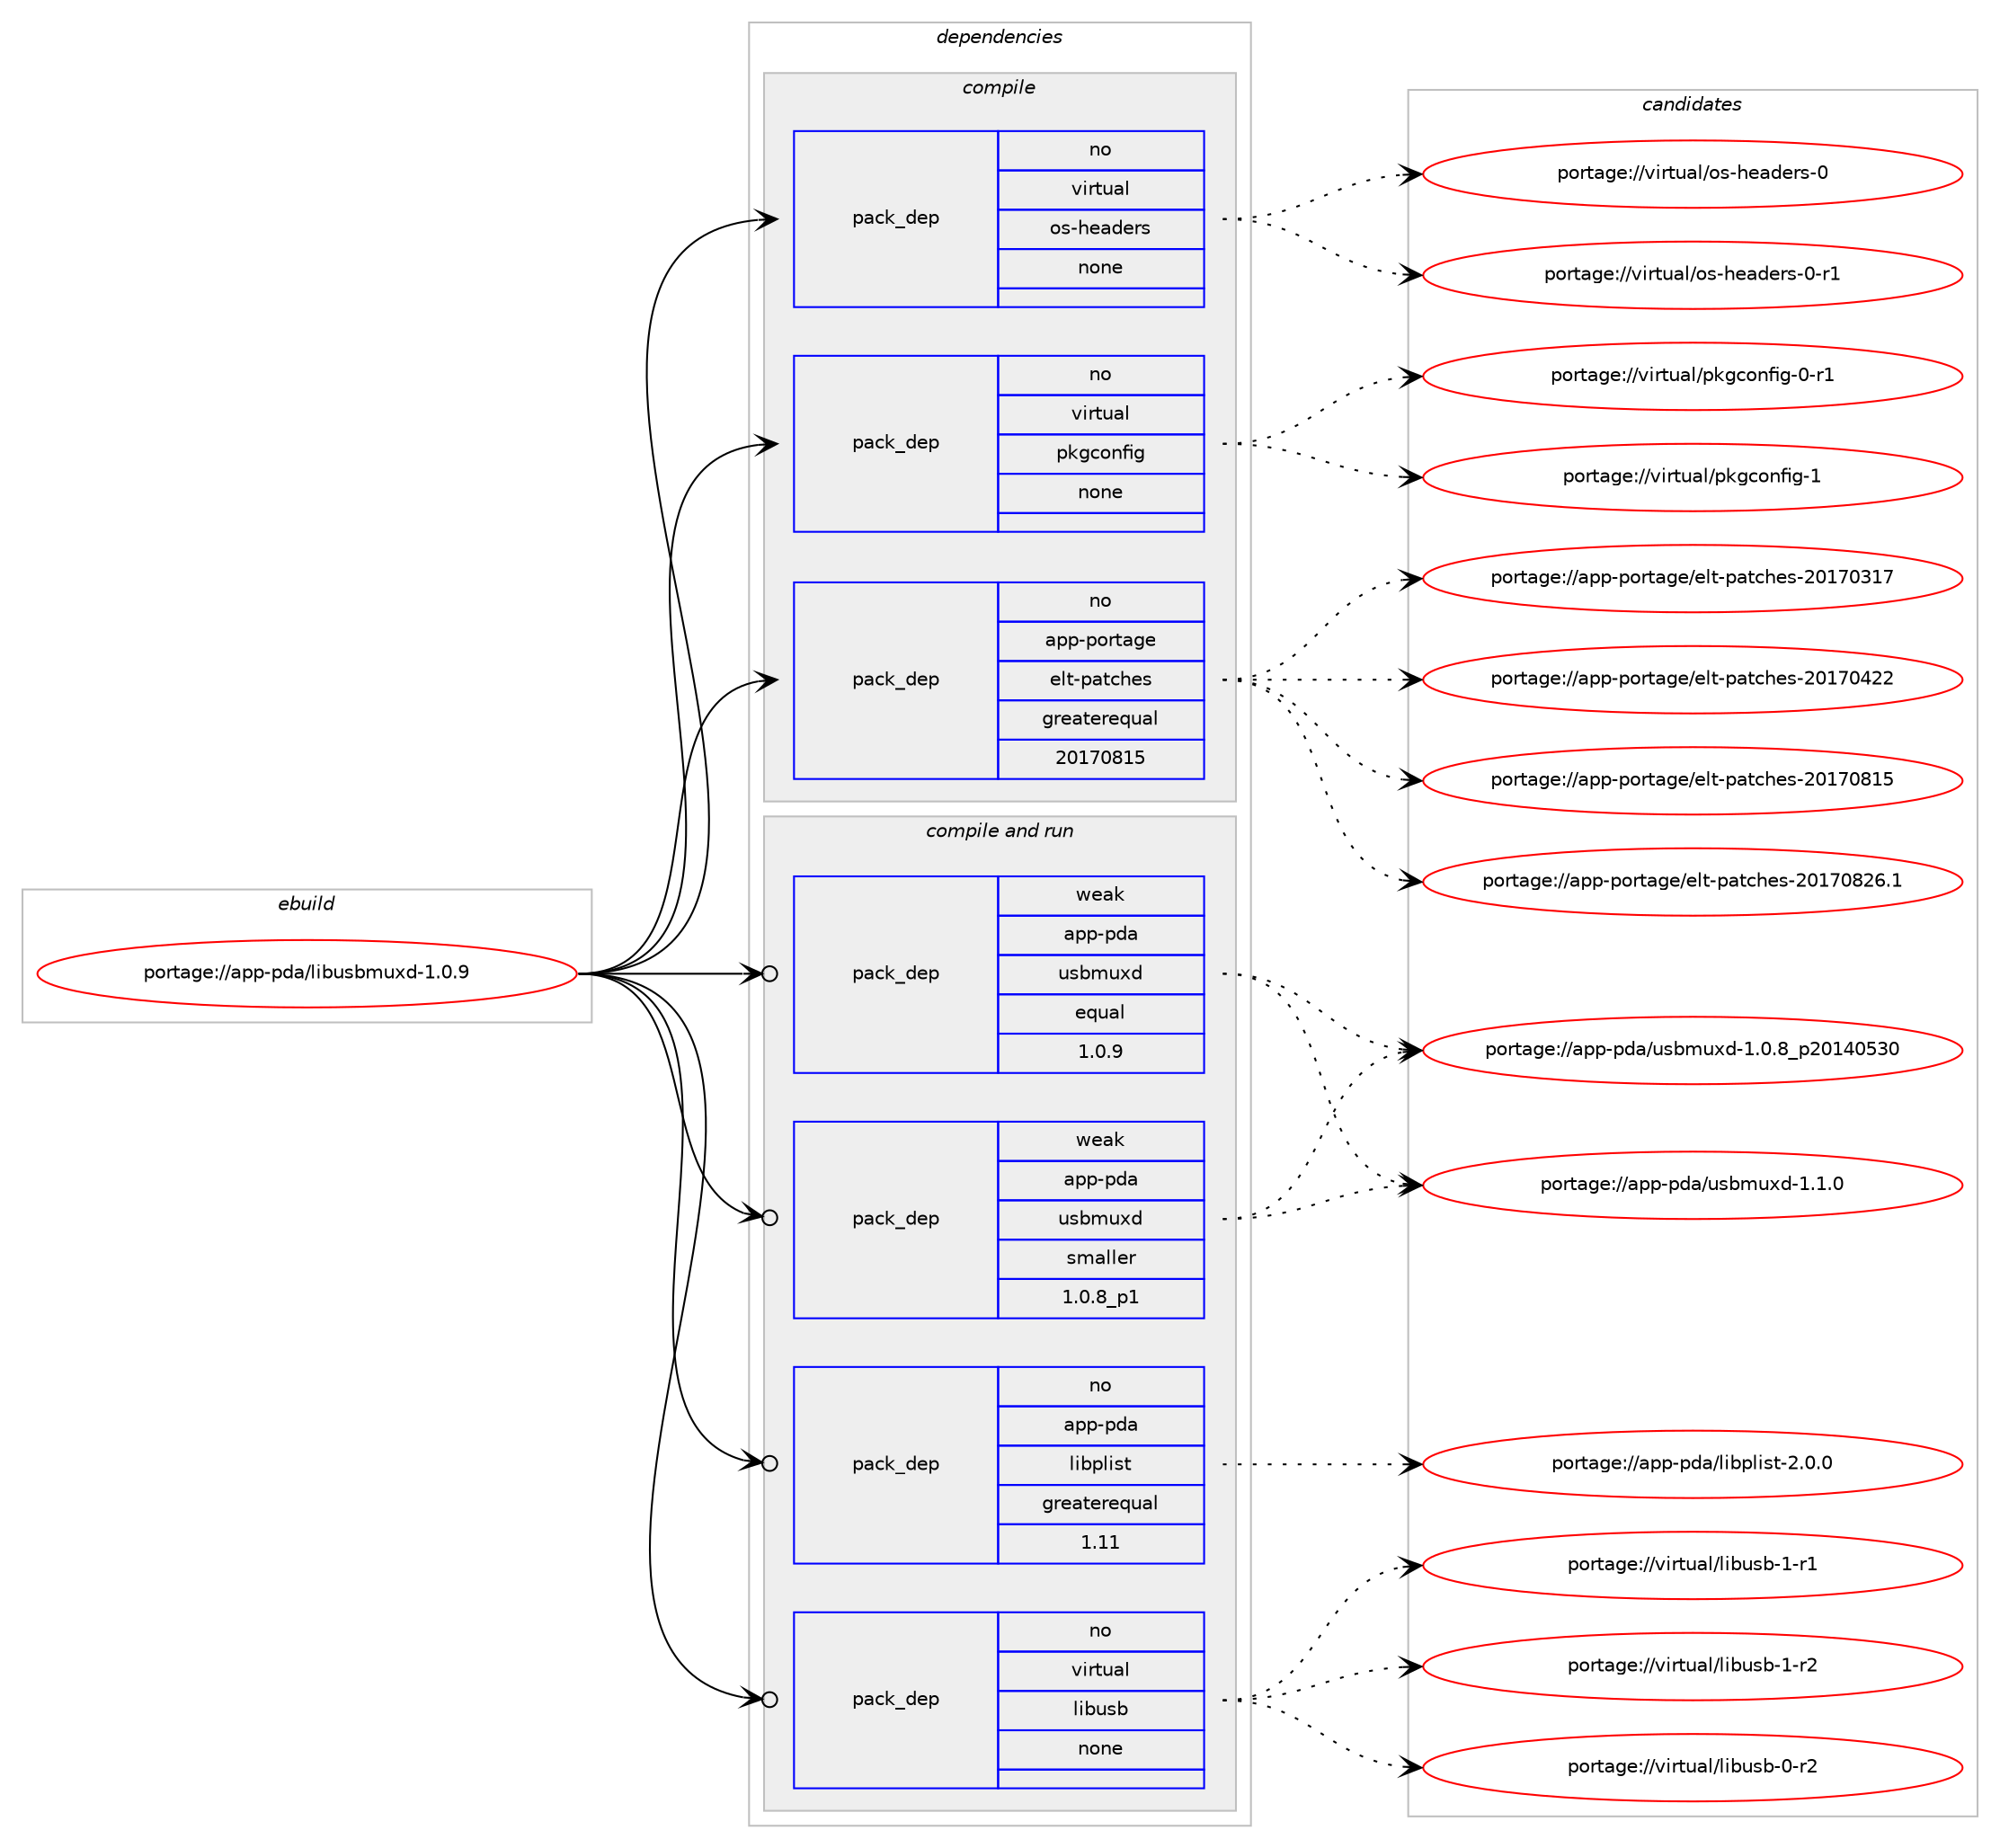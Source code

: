 digraph prolog {

# *************
# Graph options
# *************

newrank=true;
concentrate=true;
compound=true;
graph [rankdir=LR,fontname=Helvetica,fontsize=10,ranksep=1.5];#, ranksep=2.5, nodesep=0.2];
edge  [arrowhead=vee];
node  [fontname=Helvetica,fontsize=10];

# **********
# The ebuild
# **********

subgraph cluster_leftcol {
color=gray;
label=<<i>ebuild</i>>;
id [label="portage://app-pda/libusbmuxd-1.0.9", color=red, width=4, href="../app-pda/libusbmuxd-1.0.9.svg"];
}

# ****************
# The dependencies
# ****************

subgraph cluster_midcol {
color=gray;
label=<<i>dependencies</i>>;
subgraph cluster_compile {
fillcolor="#eeeeee";
style=filled;
label=<<i>compile</i>>;
subgraph pack29874 {
dependency40382 [label=<<TABLE BORDER="0" CELLBORDER="1" CELLSPACING="0" CELLPADDING="4" WIDTH="220"><TR><TD ROWSPAN="6" CELLPADDING="30">pack_dep</TD></TR><TR><TD WIDTH="110">no</TD></TR><TR><TD>app-portage</TD></TR><TR><TD>elt-patches</TD></TR><TR><TD>greaterequal</TD></TR><TR><TD>20170815</TD></TR></TABLE>>, shape=none, color=blue];
}
id:e -> dependency40382:w [weight=20,style="solid",arrowhead="vee"];
subgraph pack29875 {
dependency40383 [label=<<TABLE BORDER="0" CELLBORDER="1" CELLSPACING="0" CELLPADDING="4" WIDTH="220"><TR><TD ROWSPAN="6" CELLPADDING="30">pack_dep</TD></TR><TR><TD WIDTH="110">no</TD></TR><TR><TD>virtual</TD></TR><TR><TD>os-headers</TD></TR><TR><TD>none</TD></TR><TR><TD></TD></TR></TABLE>>, shape=none, color=blue];
}
id:e -> dependency40383:w [weight=20,style="solid",arrowhead="vee"];
subgraph pack29876 {
dependency40384 [label=<<TABLE BORDER="0" CELLBORDER="1" CELLSPACING="0" CELLPADDING="4" WIDTH="220"><TR><TD ROWSPAN="6" CELLPADDING="30">pack_dep</TD></TR><TR><TD WIDTH="110">no</TD></TR><TR><TD>virtual</TD></TR><TR><TD>pkgconfig</TD></TR><TR><TD>none</TD></TR><TR><TD></TD></TR></TABLE>>, shape=none, color=blue];
}
id:e -> dependency40384:w [weight=20,style="solid",arrowhead="vee"];
}
subgraph cluster_compileandrun {
fillcolor="#eeeeee";
style=filled;
label=<<i>compile and run</i>>;
subgraph pack29877 {
dependency40385 [label=<<TABLE BORDER="0" CELLBORDER="1" CELLSPACING="0" CELLPADDING="4" WIDTH="220"><TR><TD ROWSPAN="6" CELLPADDING="30">pack_dep</TD></TR><TR><TD WIDTH="110">no</TD></TR><TR><TD>app-pda</TD></TR><TR><TD>libplist</TD></TR><TR><TD>greaterequal</TD></TR><TR><TD>1.11</TD></TR></TABLE>>, shape=none, color=blue];
}
id:e -> dependency40385:w [weight=20,style="solid",arrowhead="odotvee"];
subgraph pack29878 {
dependency40386 [label=<<TABLE BORDER="0" CELLBORDER="1" CELLSPACING="0" CELLPADDING="4" WIDTH="220"><TR><TD ROWSPAN="6" CELLPADDING="30">pack_dep</TD></TR><TR><TD WIDTH="110">no</TD></TR><TR><TD>virtual</TD></TR><TR><TD>libusb</TD></TR><TR><TD>none</TD></TR><TR><TD></TD></TR></TABLE>>, shape=none, color=blue];
}
id:e -> dependency40386:w [weight=20,style="solid",arrowhead="odotvee"];
subgraph pack29879 {
dependency40387 [label=<<TABLE BORDER="0" CELLBORDER="1" CELLSPACING="0" CELLPADDING="4" WIDTH="220"><TR><TD ROWSPAN="6" CELLPADDING="30">pack_dep</TD></TR><TR><TD WIDTH="110">weak</TD></TR><TR><TD>app-pda</TD></TR><TR><TD>usbmuxd</TD></TR><TR><TD>equal</TD></TR><TR><TD>1.0.9</TD></TR></TABLE>>, shape=none, color=blue];
}
id:e -> dependency40387:w [weight=20,style="solid",arrowhead="odotvee"];
subgraph pack29880 {
dependency40388 [label=<<TABLE BORDER="0" CELLBORDER="1" CELLSPACING="0" CELLPADDING="4" WIDTH="220"><TR><TD ROWSPAN="6" CELLPADDING="30">pack_dep</TD></TR><TR><TD WIDTH="110">weak</TD></TR><TR><TD>app-pda</TD></TR><TR><TD>usbmuxd</TD></TR><TR><TD>smaller</TD></TR><TR><TD>1.0.8_p1</TD></TR></TABLE>>, shape=none, color=blue];
}
id:e -> dependency40388:w [weight=20,style="solid",arrowhead="odotvee"];
}
subgraph cluster_run {
fillcolor="#eeeeee";
style=filled;
label=<<i>run</i>>;
}
}

# **************
# The candidates
# **************

subgraph cluster_choices {
rank=same;
color=gray;
label=<<i>candidates</i>>;

subgraph choice29874 {
color=black;
nodesep=1;
choiceportage97112112451121111141169710310147101108116451129711699104101115455048495548514955 [label="portage://app-portage/elt-patches-20170317", color=red, width=4,href="../app-portage/elt-patches-20170317.svg"];
choiceportage97112112451121111141169710310147101108116451129711699104101115455048495548525050 [label="portage://app-portage/elt-patches-20170422", color=red, width=4,href="../app-portage/elt-patches-20170422.svg"];
choiceportage97112112451121111141169710310147101108116451129711699104101115455048495548564953 [label="portage://app-portage/elt-patches-20170815", color=red, width=4,href="../app-portage/elt-patches-20170815.svg"];
choiceportage971121124511211111411697103101471011081164511297116991041011154550484955485650544649 [label="portage://app-portage/elt-patches-20170826.1", color=red, width=4,href="../app-portage/elt-patches-20170826.1.svg"];
dependency40382:e -> choiceportage97112112451121111141169710310147101108116451129711699104101115455048495548514955:w [style=dotted,weight="100"];
dependency40382:e -> choiceportage97112112451121111141169710310147101108116451129711699104101115455048495548525050:w [style=dotted,weight="100"];
dependency40382:e -> choiceportage97112112451121111141169710310147101108116451129711699104101115455048495548564953:w [style=dotted,weight="100"];
dependency40382:e -> choiceportage971121124511211111411697103101471011081164511297116991041011154550484955485650544649:w [style=dotted,weight="100"];
}
subgraph choice29875 {
color=black;
nodesep=1;
choiceportage118105114116117971084711111545104101971001011141154548 [label="portage://virtual/os-headers-0", color=red, width=4,href="../virtual/os-headers-0.svg"];
choiceportage1181051141161179710847111115451041019710010111411545484511449 [label="portage://virtual/os-headers-0-r1", color=red, width=4,href="../virtual/os-headers-0-r1.svg"];
dependency40383:e -> choiceportage118105114116117971084711111545104101971001011141154548:w [style=dotted,weight="100"];
dependency40383:e -> choiceportage1181051141161179710847111115451041019710010111411545484511449:w [style=dotted,weight="100"];
}
subgraph choice29876 {
color=black;
nodesep=1;
choiceportage11810511411611797108471121071039911111010210510345484511449 [label="portage://virtual/pkgconfig-0-r1", color=red, width=4,href="../virtual/pkgconfig-0-r1.svg"];
choiceportage1181051141161179710847112107103991111101021051034549 [label="portage://virtual/pkgconfig-1", color=red, width=4,href="../virtual/pkgconfig-1.svg"];
dependency40384:e -> choiceportage11810511411611797108471121071039911111010210510345484511449:w [style=dotted,weight="100"];
dependency40384:e -> choiceportage1181051141161179710847112107103991111101021051034549:w [style=dotted,weight="100"];
}
subgraph choice29877 {
color=black;
nodesep=1;
choiceportage9711211245112100974710810598112108105115116455046484648 [label="portage://app-pda/libplist-2.0.0", color=red, width=4,href="../app-pda/libplist-2.0.0.svg"];
dependency40385:e -> choiceportage9711211245112100974710810598112108105115116455046484648:w [style=dotted,weight="100"];
}
subgraph choice29878 {
color=black;
nodesep=1;
choiceportage1181051141161179710847108105981171159845484511450 [label="portage://virtual/libusb-0-r2", color=red, width=4,href="../virtual/libusb-0-r2.svg"];
choiceportage1181051141161179710847108105981171159845494511449 [label="portage://virtual/libusb-1-r1", color=red, width=4,href="../virtual/libusb-1-r1.svg"];
choiceportage1181051141161179710847108105981171159845494511450 [label="portage://virtual/libusb-1-r2", color=red, width=4,href="../virtual/libusb-1-r2.svg"];
dependency40386:e -> choiceportage1181051141161179710847108105981171159845484511450:w [style=dotted,weight="100"];
dependency40386:e -> choiceportage1181051141161179710847108105981171159845494511449:w [style=dotted,weight="100"];
dependency40386:e -> choiceportage1181051141161179710847108105981171159845494511450:w [style=dotted,weight="100"];
}
subgraph choice29879 {
color=black;
nodesep=1;
choiceportage9711211245112100974711711598109117120100454946484656951125048495248535148 [label="portage://app-pda/usbmuxd-1.0.8_p20140530", color=red, width=4,href="../app-pda/usbmuxd-1.0.8_p20140530.svg"];
choiceportage9711211245112100974711711598109117120100454946494648 [label="portage://app-pda/usbmuxd-1.1.0", color=red, width=4,href="../app-pda/usbmuxd-1.1.0.svg"];
dependency40387:e -> choiceportage9711211245112100974711711598109117120100454946484656951125048495248535148:w [style=dotted,weight="100"];
dependency40387:e -> choiceportage9711211245112100974711711598109117120100454946494648:w [style=dotted,weight="100"];
}
subgraph choice29880 {
color=black;
nodesep=1;
choiceportage9711211245112100974711711598109117120100454946484656951125048495248535148 [label="portage://app-pda/usbmuxd-1.0.8_p20140530", color=red, width=4,href="../app-pda/usbmuxd-1.0.8_p20140530.svg"];
choiceportage9711211245112100974711711598109117120100454946494648 [label="portage://app-pda/usbmuxd-1.1.0", color=red, width=4,href="../app-pda/usbmuxd-1.1.0.svg"];
dependency40388:e -> choiceportage9711211245112100974711711598109117120100454946484656951125048495248535148:w [style=dotted,weight="100"];
dependency40388:e -> choiceportage9711211245112100974711711598109117120100454946494648:w [style=dotted,weight="100"];
}
}

}
